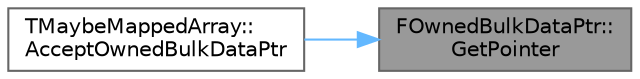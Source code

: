 digraph "FOwnedBulkDataPtr::GetPointer"
{
 // INTERACTIVE_SVG=YES
 // LATEX_PDF_SIZE
  bgcolor="transparent";
  edge [fontname=Helvetica,fontsize=10,labelfontname=Helvetica,labelfontsize=10];
  node [fontname=Helvetica,fontsize=10,shape=box,height=0.2,width=0.4];
  rankdir="RL";
  Node1 [id="Node000001",label="FOwnedBulkDataPtr::\lGetPointer",height=0.2,width=0.4,color="gray40", fillcolor="grey60", style="filled", fontcolor="black",tooltip=" "];
  Node1 -> Node2 [id="edge1_Node000001_Node000002",dir="back",color="steelblue1",style="solid",tooltip=" "];
  Node2 [id="Node000002",label="TMaybeMappedArray::\lAcceptOwnedBulkDataPtr",height=0.2,width=0.4,color="grey40", fillcolor="white", style="filled",URL="$d3/d40/classTMaybeMappedArray.html#a7a65ba55922d29c81fe062c543111f76",tooltip=" "];
}

